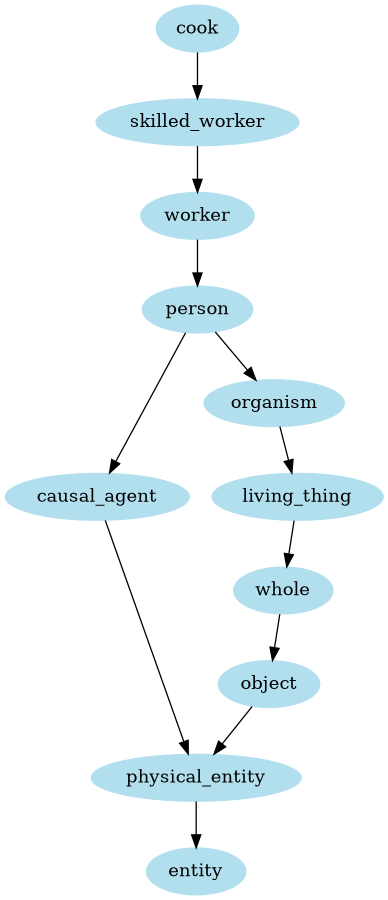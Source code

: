 digraph unix {
	node [color=lightblue2 style=filled]
	size="6,6"
	cook -> skilled_worker
	skilled_worker -> worker
	worker -> person
	person -> causal_agent
	causal_agent -> physical_entity
	physical_entity -> entity
	person -> organism
	organism -> living_thing
	living_thing -> whole
	whole -> object
	object -> physical_entity
}

